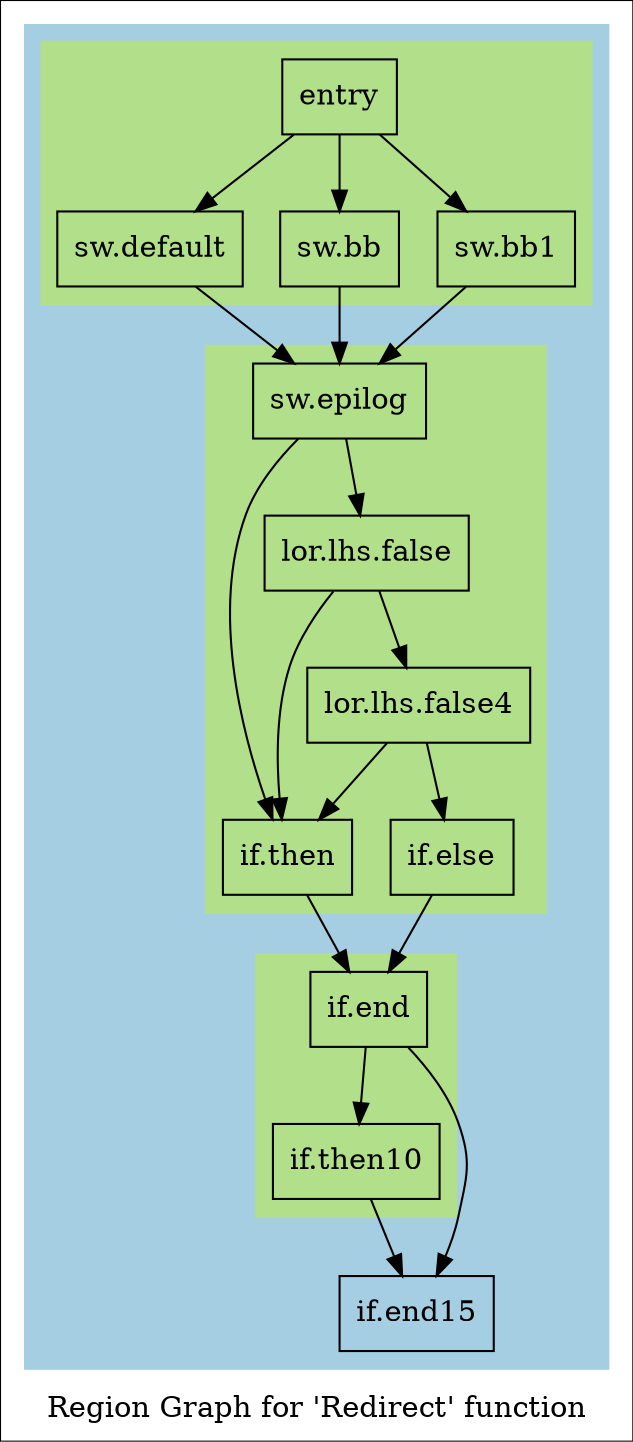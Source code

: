 digraph "Region Graph for 'Redirect' function" {
	label="Region Graph for 'Redirect' function";

	Node0x9e1e50 [shape=record,label="{entry}"];
	Node0x9e1e50 -> Node0x9d22d0;
	Node0x9e1e50 -> Node0x9bcb80;
	Node0x9e1e50 -> Node0xa0b800;
	Node0x9d22d0 [shape=record,label="{sw.default}"];
	Node0x9d22d0 -> Node0xa15da0;
	Node0xa15da0 [shape=record,label="{sw.epilog}"];
	Node0xa15da0 -> Node0x9fda50;
	Node0xa15da0 -> Node0x9b09c0;
	Node0x9fda50 [shape=record,label="{if.then}"];
	Node0x9fda50 -> Node0x9753b0;
	Node0x9753b0 [shape=record,label="{if.end}"];
	Node0x9753b0 -> Node0x9e3550;
	Node0x9753b0 -> Node0x9d5a00;
	Node0x9e3550 [shape=record,label="{if.then10}"];
	Node0x9e3550 -> Node0x9d5a00;
	Node0x9d5a00 [shape=record,label="{if.end15}"];
	Node0x9b09c0 [shape=record,label="{lor.lhs.false}"];
	Node0x9b09c0 -> Node0x9fda50;
	Node0x9b09c0 -> Node0x9f4000;
	Node0x9f4000 [shape=record,label="{lor.lhs.false4}"];
	Node0x9f4000 -> Node0x9fda50;
	Node0x9f4000 -> Node0x9c4fd0;
	Node0x9c4fd0 [shape=record,label="{if.else}"];
	Node0x9c4fd0 -> Node0x9753b0;
	Node0x9bcb80 [shape=record,label="{sw.bb}"];
	Node0x9bcb80 -> Node0xa15da0;
	Node0xa0b800 [shape=record,label="{sw.bb1}"];
	Node0xa0b800 -> Node0xa15da0;
	colorscheme = "paired12"
        subgraph cluster_0xa977c0 {
          label = "";
          style = filled;
          color = 1
          subgraph cluster_0xa97a40 {
            label = "";
            style = filled;
            color = 3
            Node0x9e1e50;
            Node0x9d22d0;
            Node0x9bcb80;
            Node0xa0b800;
          }
          subgraph cluster_0xa64050 {
            label = "";
            style = filled;
            color = 3
            Node0xa15da0;
            Node0x9fda50;
            Node0x9b09c0;
            Node0x9f4000;
            Node0x9c4fd0;
          }
          subgraph cluster_0xa65a80 {
            label = "";
            style = filled;
            color = 3
            Node0x9753b0;
            Node0x9e3550;
          }
          Node0x9d5a00;
        }
}
